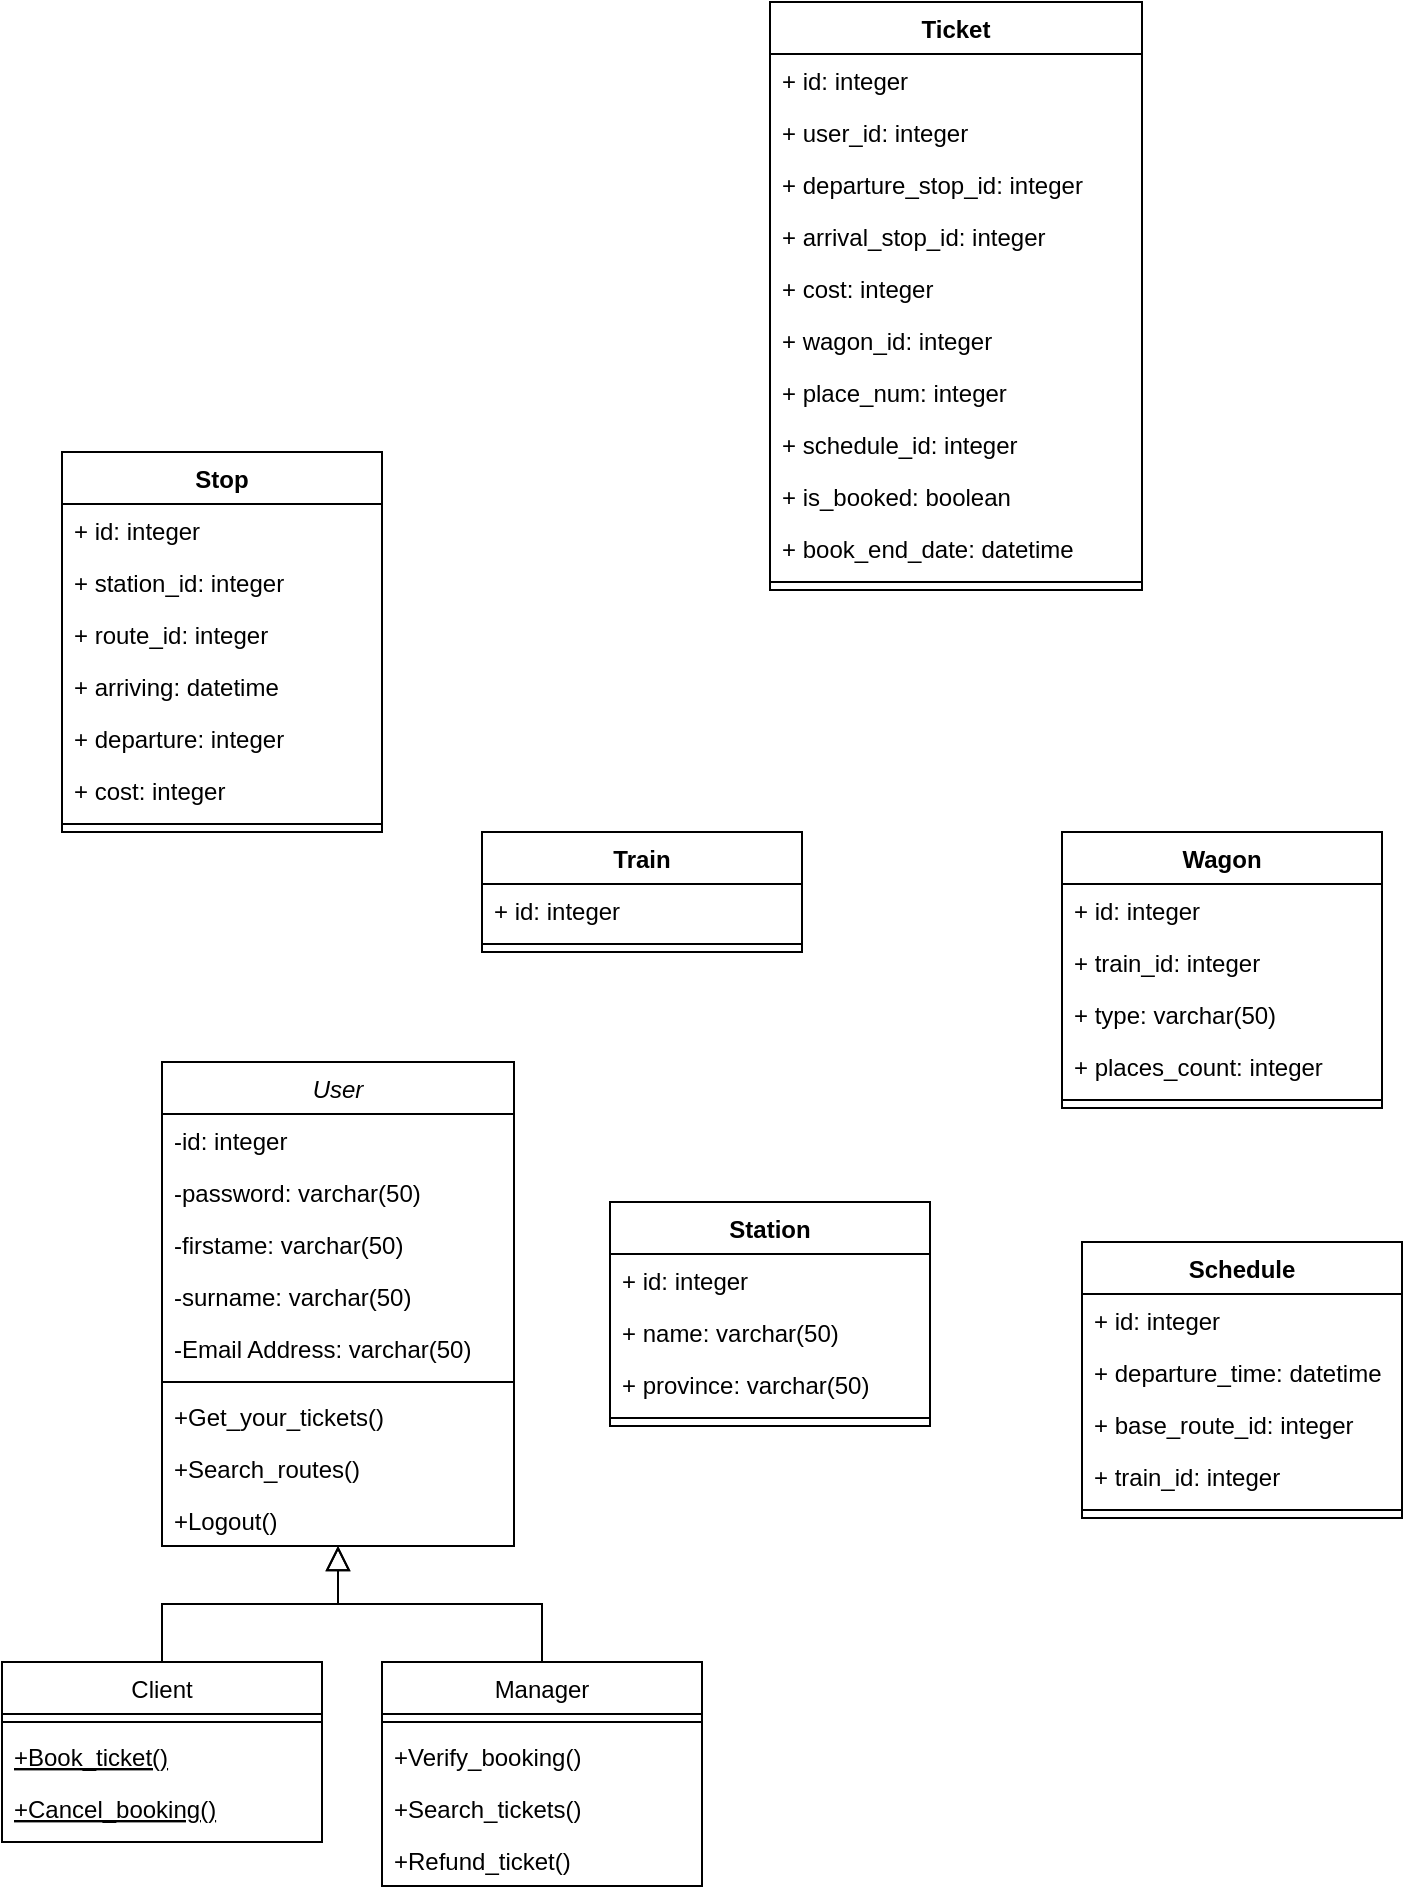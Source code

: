 <mxfile version="13.6.10" type="device"><diagram id="C5RBs43oDa-KdzZeNtuy" name="Page-1"><mxGraphModel dx="1422" dy="763" grid="1" gridSize="10" guides="1" tooltips="1" connect="1" arrows="1" fold="1" page="1" pageScale="1" pageWidth="827" pageHeight="1169" math="0" shadow="0"><root><mxCell id="WIyWlLk6GJQsqaUBKTNV-0"/><mxCell id="WIyWlLk6GJQsqaUBKTNV-1" parent="WIyWlLk6GJQsqaUBKTNV-0"/><mxCell id="zkfFHV4jXpPFQw0GAbJ--12" value="" style="endArrow=block;endSize=10;endFill=0;shadow=0;strokeWidth=1;rounded=0;edgeStyle=elbowEdgeStyle;elbow=vertical;" parent="WIyWlLk6GJQsqaUBKTNV-1" source="zkfFHV4jXpPFQw0GAbJ--6" target="zkfFHV4jXpPFQw0GAbJ--0" edge="1"><mxGeometry width="160" relative="1" as="geometry"><mxPoint x="150" y="843" as="sourcePoint"/><mxPoint x="150" y="843" as="targetPoint"/></mxGeometry></mxCell><mxCell id="zkfFHV4jXpPFQw0GAbJ--16" value="" style="endArrow=block;endSize=10;endFill=0;shadow=0;strokeWidth=1;rounded=0;edgeStyle=elbowEdgeStyle;elbow=vertical;" parent="WIyWlLk6GJQsqaUBKTNV-1" source="zkfFHV4jXpPFQw0GAbJ--13" target="zkfFHV4jXpPFQw0GAbJ--0" edge="1"><mxGeometry width="160" relative="1" as="geometry"><mxPoint x="160" y="1013" as="sourcePoint"/><mxPoint x="260" y="911" as="targetPoint"/></mxGeometry></mxCell><mxCell id="zkfFHV4jXpPFQw0GAbJ--0" value="User" style="swimlane;fontStyle=2;align=center;verticalAlign=top;childLayout=stackLayout;horizontal=1;startSize=26;horizontalStack=0;resizeParent=1;resizeLast=0;collapsible=1;marginBottom=0;rounded=0;shadow=0;strokeWidth=1;" parent="WIyWlLk6GJQsqaUBKTNV-1" vertex="1"><mxGeometry x="110" y="700" width="176" height="242" as="geometry"><mxRectangle x="230" y="140" width="160" height="26" as="alternateBounds"/></mxGeometry></mxCell><mxCell id="zkfFHV4jXpPFQw0GAbJ--1" value="-id: integer" style="text;align=left;verticalAlign=top;spacingLeft=4;spacingRight=4;overflow=hidden;rotatable=0;points=[[0,0.5],[1,0.5]];portConstraint=eastwest;" parent="zkfFHV4jXpPFQw0GAbJ--0" vertex="1"><mxGeometry y="26" width="176" height="26" as="geometry"/></mxCell><mxCell id="xsKacpPjzX_wFyTm01su-1" value="-password: varchar(50)" style="text;align=left;verticalAlign=top;spacingLeft=4;spacingRight=4;overflow=hidden;rotatable=0;points=[[0,0.5],[1,0.5]];portConstraint=eastwest;" vertex="1" parent="zkfFHV4jXpPFQw0GAbJ--0"><mxGeometry y="52" width="176" height="26" as="geometry"/></mxCell><mxCell id="xsKacpPjzX_wFyTm01su-0" value="-firstame: varchar(50)" style="text;align=left;verticalAlign=top;spacingLeft=4;spacingRight=4;overflow=hidden;rotatable=0;points=[[0,0.5],[1,0.5]];portConstraint=eastwest;" vertex="1" parent="zkfFHV4jXpPFQw0GAbJ--0"><mxGeometry y="78" width="176" height="26" as="geometry"/></mxCell><mxCell id="zkfFHV4jXpPFQw0GAbJ--2" value="-surname: varchar(50)" style="text;align=left;verticalAlign=top;spacingLeft=4;spacingRight=4;overflow=hidden;rotatable=0;points=[[0,0.5],[1,0.5]];portConstraint=eastwest;rounded=0;shadow=0;html=0;" parent="zkfFHV4jXpPFQw0GAbJ--0" vertex="1"><mxGeometry y="104" width="176" height="26" as="geometry"/></mxCell><mxCell id="zkfFHV4jXpPFQw0GAbJ--3" value="-Email Address: varchar(50)" style="text;align=left;verticalAlign=top;spacingLeft=4;spacingRight=4;overflow=hidden;rotatable=0;points=[[0,0.5],[1,0.5]];portConstraint=eastwest;rounded=0;shadow=0;html=0;" parent="zkfFHV4jXpPFQw0GAbJ--0" vertex="1"><mxGeometry y="130" width="176" height="26" as="geometry"/></mxCell><mxCell id="zkfFHV4jXpPFQw0GAbJ--4" value="" style="line;html=1;strokeWidth=1;align=left;verticalAlign=middle;spacingTop=-1;spacingLeft=3;spacingRight=3;rotatable=0;labelPosition=right;points=[];portConstraint=eastwest;" parent="zkfFHV4jXpPFQw0GAbJ--0" vertex="1"><mxGeometry y="156" width="176" height="8" as="geometry"/></mxCell><mxCell id="zkfFHV4jXpPFQw0GAbJ--5" value="+Get_your_tickets()" style="text;align=left;verticalAlign=top;spacingLeft=4;spacingRight=4;overflow=hidden;rotatable=0;points=[[0,0.5],[1,0.5]];portConstraint=eastwest;" parent="zkfFHV4jXpPFQw0GAbJ--0" vertex="1"><mxGeometry y="164" width="176" height="26" as="geometry"/></mxCell><mxCell id="xsKacpPjzX_wFyTm01su-3" value="+Search_routes()" style="text;align=left;verticalAlign=top;spacingLeft=4;spacingRight=4;overflow=hidden;rotatable=0;points=[[0,0.5],[1,0.5]];portConstraint=eastwest;" vertex="1" parent="zkfFHV4jXpPFQw0GAbJ--0"><mxGeometry y="190" width="176" height="26" as="geometry"/></mxCell><mxCell id="xsKacpPjzX_wFyTm01su-2" value="+Logout()" style="text;align=left;verticalAlign=top;spacingLeft=4;spacingRight=4;overflow=hidden;rotatable=0;points=[[0,0.5],[1,0.5]];portConstraint=eastwest;" vertex="1" parent="zkfFHV4jXpPFQw0GAbJ--0"><mxGeometry y="216" width="176" height="26" as="geometry"/></mxCell><mxCell id="xsKacpPjzX_wFyTm01su-45" value="Ticket" style="swimlane;fontStyle=1;align=center;verticalAlign=top;childLayout=stackLayout;horizontal=1;startSize=26;horizontalStack=0;resizeParent=1;resizeParentMax=0;resizeLast=0;collapsible=1;marginBottom=0;" vertex="1" parent="WIyWlLk6GJQsqaUBKTNV-1"><mxGeometry x="414" y="170" width="186" height="294" as="geometry"/></mxCell><mxCell id="xsKacpPjzX_wFyTm01su-46" value="+ id: integer" style="text;strokeColor=none;fillColor=none;align=left;verticalAlign=top;spacingLeft=4;spacingRight=4;overflow=hidden;rotatable=0;points=[[0,0.5],[1,0.5]];portConstraint=eastwest;" vertex="1" parent="xsKacpPjzX_wFyTm01su-45"><mxGeometry y="26" width="186" height="26" as="geometry"/></mxCell><mxCell id="xsKacpPjzX_wFyTm01su-49" value="+ user_id: integer" style="text;strokeColor=none;fillColor=none;align=left;verticalAlign=top;spacingLeft=4;spacingRight=4;overflow=hidden;rotatable=0;points=[[0,0.5],[1,0.5]];portConstraint=eastwest;" vertex="1" parent="xsKacpPjzX_wFyTm01su-45"><mxGeometry y="52" width="186" height="26" as="geometry"/></mxCell><mxCell id="xsKacpPjzX_wFyTm01su-50" value="+ departure_stop_id: integer" style="text;strokeColor=none;fillColor=none;align=left;verticalAlign=top;spacingLeft=4;spacingRight=4;overflow=hidden;rotatable=0;points=[[0,0.5],[1,0.5]];portConstraint=eastwest;" vertex="1" parent="xsKacpPjzX_wFyTm01su-45"><mxGeometry y="78" width="186" height="26" as="geometry"/></mxCell><mxCell id="xsKacpPjzX_wFyTm01su-51" value="+ arrival_stop_id: integer" style="text;strokeColor=none;fillColor=none;align=left;verticalAlign=top;spacingLeft=4;spacingRight=4;overflow=hidden;rotatable=0;points=[[0,0.5],[1,0.5]];portConstraint=eastwest;" vertex="1" parent="xsKacpPjzX_wFyTm01su-45"><mxGeometry y="104" width="186" height="26" as="geometry"/></mxCell><mxCell id="xsKacpPjzX_wFyTm01su-52" value="+ cost: integer" style="text;strokeColor=none;fillColor=none;align=left;verticalAlign=top;spacingLeft=4;spacingRight=4;overflow=hidden;rotatable=0;points=[[0,0.5],[1,0.5]];portConstraint=eastwest;" vertex="1" parent="xsKacpPjzX_wFyTm01su-45"><mxGeometry y="130" width="186" height="26" as="geometry"/></mxCell><mxCell id="xsKacpPjzX_wFyTm01su-53" value="+ wagon_id: integer" style="text;strokeColor=none;fillColor=none;align=left;verticalAlign=top;spacingLeft=4;spacingRight=4;overflow=hidden;rotatable=0;points=[[0,0.5],[1,0.5]];portConstraint=eastwest;" vertex="1" parent="xsKacpPjzX_wFyTm01su-45"><mxGeometry y="156" width="186" height="26" as="geometry"/></mxCell><mxCell id="xsKacpPjzX_wFyTm01su-54" value="+ place_num: integer" style="text;strokeColor=none;fillColor=none;align=left;verticalAlign=top;spacingLeft=4;spacingRight=4;overflow=hidden;rotatable=0;points=[[0,0.5],[1,0.5]];portConstraint=eastwest;" vertex="1" parent="xsKacpPjzX_wFyTm01su-45"><mxGeometry y="182" width="186" height="26" as="geometry"/></mxCell><mxCell id="xsKacpPjzX_wFyTm01su-55" value="+ schedule_id: integer" style="text;strokeColor=none;fillColor=none;align=left;verticalAlign=top;spacingLeft=4;spacingRight=4;overflow=hidden;rotatable=0;points=[[0,0.5],[1,0.5]];portConstraint=eastwest;" vertex="1" parent="xsKacpPjzX_wFyTm01su-45"><mxGeometry y="208" width="186" height="26" as="geometry"/></mxCell><mxCell id="xsKacpPjzX_wFyTm01su-56" value="+ is_booked: boolean" style="text;strokeColor=none;fillColor=none;align=left;verticalAlign=top;spacingLeft=4;spacingRight=4;overflow=hidden;rotatable=0;points=[[0,0.5],[1,0.5]];portConstraint=eastwest;" vertex="1" parent="xsKacpPjzX_wFyTm01su-45"><mxGeometry y="234" width="186" height="26" as="geometry"/></mxCell><mxCell id="xsKacpPjzX_wFyTm01su-57" value="+ book_end_date: datetime" style="text;strokeColor=none;fillColor=none;align=left;verticalAlign=top;spacingLeft=4;spacingRight=4;overflow=hidden;rotatable=0;points=[[0,0.5],[1,0.5]];portConstraint=eastwest;" vertex="1" parent="xsKacpPjzX_wFyTm01su-45"><mxGeometry y="260" width="186" height="26" as="geometry"/></mxCell><mxCell id="xsKacpPjzX_wFyTm01su-47" value="" style="line;strokeWidth=1;fillColor=none;align=left;verticalAlign=middle;spacingTop=-1;spacingLeft=3;spacingRight=3;rotatable=0;labelPosition=right;points=[];portConstraint=eastwest;" vertex="1" parent="xsKacpPjzX_wFyTm01su-45"><mxGeometry y="286" width="186" height="8" as="geometry"/></mxCell><mxCell id="zkfFHV4jXpPFQw0GAbJ--6" value="Client" style="swimlane;fontStyle=0;align=center;verticalAlign=top;childLayout=stackLayout;horizontal=1;startSize=26;horizontalStack=0;resizeParent=1;resizeLast=0;collapsible=1;marginBottom=0;rounded=0;shadow=0;strokeWidth=1;" parent="WIyWlLk6GJQsqaUBKTNV-1" vertex="1"><mxGeometry x="30" y="1000" width="160" height="90" as="geometry"><mxRectangle x="130" y="380" width="160" height="26" as="alternateBounds"/></mxGeometry></mxCell><mxCell id="zkfFHV4jXpPFQw0GAbJ--9" value="" style="line;html=1;strokeWidth=1;align=left;verticalAlign=middle;spacingTop=-1;spacingLeft=3;spacingRight=3;rotatable=0;labelPosition=right;points=[];portConstraint=eastwest;" parent="zkfFHV4jXpPFQw0GAbJ--6" vertex="1"><mxGeometry y="26" width="160" height="8" as="geometry"/></mxCell><mxCell id="xsKacpPjzX_wFyTm01su-9" value="+Book_ticket()" style="text;align=left;verticalAlign=top;spacingLeft=4;spacingRight=4;overflow=hidden;rotatable=0;points=[[0,0.5],[1,0.5]];portConstraint=eastwest;fontStyle=4" vertex="1" parent="zkfFHV4jXpPFQw0GAbJ--6"><mxGeometry y="34" width="160" height="26" as="geometry"/></mxCell><mxCell id="zkfFHV4jXpPFQw0GAbJ--10" value="+Cancel_booking()" style="text;align=left;verticalAlign=top;spacingLeft=4;spacingRight=4;overflow=hidden;rotatable=0;points=[[0,0.5],[1,0.5]];portConstraint=eastwest;fontStyle=4" parent="zkfFHV4jXpPFQw0GAbJ--6" vertex="1"><mxGeometry y="60" width="160" height="26" as="geometry"/></mxCell><mxCell id="zkfFHV4jXpPFQw0GAbJ--13" value="Manager" style="swimlane;fontStyle=0;align=center;verticalAlign=top;childLayout=stackLayout;horizontal=1;startSize=26;horizontalStack=0;resizeParent=1;resizeLast=0;collapsible=1;marginBottom=0;rounded=0;shadow=0;strokeWidth=1;" parent="WIyWlLk6GJQsqaUBKTNV-1" vertex="1"><mxGeometry x="220" y="1000" width="160" height="112" as="geometry"><mxRectangle x="340" y="380" width="170" height="26" as="alternateBounds"/></mxGeometry></mxCell><mxCell id="zkfFHV4jXpPFQw0GAbJ--15" value="" style="line;html=1;strokeWidth=1;align=left;verticalAlign=middle;spacingTop=-1;spacingLeft=3;spacingRight=3;rotatable=0;labelPosition=right;points=[];portConstraint=eastwest;" parent="zkfFHV4jXpPFQw0GAbJ--13" vertex="1"><mxGeometry y="26" width="160" height="8" as="geometry"/></mxCell><mxCell id="zkfFHV4jXpPFQw0GAbJ--11" value="+Verify_booking()" style="text;align=left;verticalAlign=top;spacingLeft=4;spacingRight=4;overflow=hidden;rotatable=0;points=[[0,0.5],[1,0.5]];portConstraint=eastwest;" parent="zkfFHV4jXpPFQw0GAbJ--13" vertex="1"><mxGeometry y="34" width="160" height="26" as="geometry"/></mxCell><mxCell id="xsKacpPjzX_wFyTm01su-11" value="+Search_tickets()" style="text;align=left;verticalAlign=top;spacingLeft=4;spacingRight=4;overflow=hidden;rotatable=0;points=[[0,0.5],[1,0.5]];portConstraint=eastwest;" vertex="1" parent="zkfFHV4jXpPFQw0GAbJ--13"><mxGeometry y="60" width="160" height="26" as="geometry"/></mxCell><mxCell id="xsKacpPjzX_wFyTm01su-10" value="+Refund_ticket()" style="text;align=left;verticalAlign=top;spacingLeft=4;spacingRight=4;overflow=hidden;rotatable=0;points=[[0,0.5],[1,0.5]];portConstraint=eastwest;" vertex="1" parent="zkfFHV4jXpPFQw0GAbJ--13"><mxGeometry y="86" width="160" height="26" as="geometry"/></mxCell><mxCell id="xsKacpPjzX_wFyTm01su-12" value="Station" style="swimlane;fontStyle=1;align=center;verticalAlign=top;childLayout=stackLayout;horizontal=1;startSize=26;horizontalStack=0;resizeParent=1;resizeParentMax=0;resizeLast=0;collapsible=1;marginBottom=0;" vertex="1" parent="WIyWlLk6GJQsqaUBKTNV-1"><mxGeometry x="334" y="770" width="160" height="112" as="geometry"/></mxCell><mxCell id="xsKacpPjzX_wFyTm01su-13" value="+ id: integer" style="text;strokeColor=none;fillColor=none;align=left;verticalAlign=top;spacingLeft=4;spacingRight=4;overflow=hidden;rotatable=0;points=[[0,0.5],[1,0.5]];portConstraint=eastwest;" vertex="1" parent="xsKacpPjzX_wFyTm01su-12"><mxGeometry y="26" width="160" height="26" as="geometry"/></mxCell><mxCell id="xsKacpPjzX_wFyTm01su-16" value="+ name: varchar(50)" style="text;strokeColor=none;fillColor=none;align=left;verticalAlign=top;spacingLeft=4;spacingRight=4;overflow=hidden;rotatable=0;points=[[0,0.5],[1,0.5]];portConstraint=eastwest;" vertex="1" parent="xsKacpPjzX_wFyTm01su-12"><mxGeometry y="52" width="160" height="26" as="geometry"/></mxCell><mxCell id="xsKacpPjzX_wFyTm01su-17" value="+ province: varchar(50)" style="text;strokeColor=none;fillColor=none;align=left;verticalAlign=top;spacingLeft=4;spacingRight=4;overflow=hidden;rotatable=0;points=[[0,0.5],[1,0.5]];portConstraint=eastwest;" vertex="1" parent="xsKacpPjzX_wFyTm01su-12"><mxGeometry y="78" width="160" height="26" as="geometry"/></mxCell><mxCell id="xsKacpPjzX_wFyTm01su-14" value="" style="line;strokeWidth=1;fillColor=none;align=left;verticalAlign=middle;spacingTop=-1;spacingLeft=3;spacingRight=3;rotatable=0;labelPosition=right;points=[];portConstraint=eastwest;" vertex="1" parent="xsKacpPjzX_wFyTm01su-12"><mxGeometry y="104" width="160" height="8" as="geometry"/></mxCell><mxCell id="xsKacpPjzX_wFyTm01su-18" value="Schedule" style="swimlane;fontStyle=1;align=center;verticalAlign=top;childLayout=stackLayout;horizontal=1;startSize=26;horizontalStack=0;resizeParent=1;resizeParentMax=0;resizeLast=0;collapsible=1;marginBottom=0;" vertex="1" parent="WIyWlLk6GJQsqaUBKTNV-1"><mxGeometry x="570" y="790" width="160" height="138" as="geometry"/></mxCell><mxCell id="xsKacpPjzX_wFyTm01su-19" value="+ id: integer" style="text;strokeColor=none;fillColor=none;align=left;verticalAlign=top;spacingLeft=4;spacingRight=4;overflow=hidden;rotatable=0;points=[[0,0.5],[1,0.5]];portConstraint=eastwest;" vertex="1" parent="xsKacpPjzX_wFyTm01su-18"><mxGeometry y="26" width="160" height="26" as="geometry"/></mxCell><mxCell id="xsKacpPjzX_wFyTm01su-22" value="+ departure_time: datetime" style="text;strokeColor=none;fillColor=none;align=left;verticalAlign=top;spacingLeft=4;spacingRight=4;overflow=hidden;rotatable=0;points=[[0,0.5],[1,0.5]];portConstraint=eastwest;" vertex="1" parent="xsKacpPjzX_wFyTm01su-18"><mxGeometry y="52" width="160" height="26" as="geometry"/></mxCell><mxCell id="xsKacpPjzX_wFyTm01su-24" value="+ base_route_id: integer" style="text;strokeColor=none;fillColor=none;align=left;verticalAlign=top;spacingLeft=4;spacingRight=4;overflow=hidden;rotatable=0;points=[[0,0.5],[1,0.5]];portConstraint=eastwest;" vertex="1" parent="xsKacpPjzX_wFyTm01su-18"><mxGeometry y="78" width="160" height="26" as="geometry"/></mxCell><mxCell id="xsKacpPjzX_wFyTm01su-23" value="+ train_id: integer" style="text;strokeColor=none;fillColor=none;align=left;verticalAlign=top;spacingLeft=4;spacingRight=4;overflow=hidden;rotatable=0;points=[[0,0.5],[1,0.5]];portConstraint=eastwest;" vertex="1" parent="xsKacpPjzX_wFyTm01su-18"><mxGeometry y="104" width="160" height="26" as="geometry"/></mxCell><mxCell id="xsKacpPjzX_wFyTm01su-20" value="" style="line;strokeWidth=1;fillColor=none;align=left;verticalAlign=middle;spacingTop=-1;spacingLeft=3;spacingRight=3;rotatable=0;labelPosition=right;points=[];portConstraint=eastwest;" vertex="1" parent="xsKacpPjzX_wFyTm01su-18"><mxGeometry y="130" width="160" height="8" as="geometry"/></mxCell><mxCell id="xsKacpPjzX_wFyTm01su-25" value="Train" style="swimlane;fontStyle=1;align=center;verticalAlign=top;childLayout=stackLayout;horizontal=1;startSize=26;horizontalStack=0;resizeParent=1;resizeParentMax=0;resizeLast=0;collapsible=1;marginBottom=0;" vertex="1" parent="WIyWlLk6GJQsqaUBKTNV-1"><mxGeometry x="270" y="585" width="160" height="60" as="geometry"/></mxCell><mxCell id="xsKacpPjzX_wFyTm01su-26" value="+ id: integer" style="text;strokeColor=none;fillColor=none;align=left;verticalAlign=top;spacingLeft=4;spacingRight=4;overflow=hidden;rotatable=0;points=[[0,0.5],[1,0.5]];portConstraint=eastwest;" vertex="1" parent="xsKacpPjzX_wFyTm01su-25"><mxGeometry y="26" width="160" height="26" as="geometry"/></mxCell><mxCell id="xsKacpPjzX_wFyTm01su-27" value="" style="line;strokeWidth=1;fillColor=none;align=left;verticalAlign=middle;spacingTop=-1;spacingLeft=3;spacingRight=3;rotatable=0;labelPosition=right;points=[];portConstraint=eastwest;" vertex="1" parent="xsKacpPjzX_wFyTm01su-25"><mxGeometry y="52" width="160" height="8" as="geometry"/></mxCell><mxCell id="xsKacpPjzX_wFyTm01su-29" value="Wagon" style="swimlane;fontStyle=1;align=center;verticalAlign=top;childLayout=stackLayout;horizontal=1;startSize=26;horizontalStack=0;resizeParent=1;resizeParentMax=0;resizeLast=0;collapsible=1;marginBottom=0;" vertex="1" parent="WIyWlLk6GJQsqaUBKTNV-1"><mxGeometry x="560" y="585" width="160" height="138" as="geometry"/></mxCell><mxCell id="xsKacpPjzX_wFyTm01su-30" value="+ id: integer" style="text;strokeColor=none;fillColor=none;align=left;verticalAlign=top;spacingLeft=4;spacingRight=4;overflow=hidden;rotatable=0;points=[[0,0.5],[1,0.5]];portConstraint=eastwest;" vertex="1" parent="xsKacpPjzX_wFyTm01su-29"><mxGeometry y="26" width="160" height="26" as="geometry"/></mxCell><mxCell id="xsKacpPjzX_wFyTm01su-33" value="+ train_id: integer" style="text;strokeColor=none;fillColor=none;align=left;verticalAlign=top;spacingLeft=4;spacingRight=4;overflow=hidden;rotatable=0;points=[[0,0.5],[1,0.5]];portConstraint=eastwest;" vertex="1" parent="xsKacpPjzX_wFyTm01su-29"><mxGeometry y="52" width="160" height="26" as="geometry"/></mxCell><mxCell id="xsKacpPjzX_wFyTm01su-34" value="+ type: varchar(50)" style="text;strokeColor=none;fillColor=none;align=left;verticalAlign=top;spacingLeft=4;spacingRight=4;overflow=hidden;rotatable=0;points=[[0,0.5],[1,0.5]];portConstraint=eastwest;" vertex="1" parent="xsKacpPjzX_wFyTm01su-29"><mxGeometry y="78" width="160" height="26" as="geometry"/></mxCell><mxCell id="xsKacpPjzX_wFyTm01su-35" value="+ places_count: integer" style="text;strokeColor=none;fillColor=none;align=left;verticalAlign=top;spacingLeft=4;spacingRight=4;overflow=hidden;rotatable=0;points=[[0,0.5],[1,0.5]];portConstraint=eastwest;" vertex="1" parent="xsKacpPjzX_wFyTm01su-29"><mxGeometry y="104" width="160" height="26" as="geometry"/></mxCell><mxCell id="xsKacpPjzX_wFyTm01su-31" value="" style="line;strokeWidth=1;fillColor=none;align=left;verticalAlign=middle;spacingTop=-1;spacingLeft=3;spacingRight=3;rotatable=0;labelPosition=right;points=[];portConstraint=eastwest;" vertex="1" parent="xsKacpPjzX_wFyTm01su-29"><mxGeometry y="130" width="160" height="8" as="geometry"/></mxCell><mxCell id="xsKacpPjzX_wFyTm01su-36" value="Stop" style="swimlane;fontStyle=1;align=center;verticalAlign=top;childLayout=stackLayout;horizontal=1;startSize=26;horizontalStack=0;resizeParent=1;resizeParentMax=0;resizeLast=0;collapsible=1;marginBottom=0;" vertex="1" parent="WIyWlLk6GJQsqaUBKTNV-1"><mxGeometry x="60" y="395" width="160" height="190" as="geometry"/></mxCell><mxCell id="xsKacpPjzX_wFyTm01su-37" value="+ id: integer" style="text;strokeColor=none;fillColor=none;align=left;verticalAlign=top;spacingLeft=4;spacingRight=4;overflow=hidden;rotatable=0;points=[[0,0.5],[1,0.5]];portConstraint=eastwest;" vertex="1" parent="xsKacpPjzX_wFyTm01su-36"><mxGeometry y="26" width="160" height="26" as="geometry"/></mxCell><mxCell id="xsKacpPjzX_wFyTm01su-40" value="+ station_id: integer" style="text;strokeColor=none;fillColor=none;align=left;verticalAlign=top;spacingLeft=4;spacingRight=4;overflow=hidden;rotatable=0;points=[[0,0.5],[1,0.5]];portConstraint=eastwest;" vertex="1" parent="xsKacpPjzX_wFyTm01su-36"><mxGeometry y="52" width="160" height="26" as="geometry"/></mxCell><mxCell id="xsKacpPjzX_wFyTm01su-41" value="+ route_id: integer" style="text;strokeColor=none;fillColor=none;align=left;verticalAlign=top;spacingLeft=4;spacingRight=4;overflow=hidden;rotatable=0;points=[[0,0.5],[1,0.5]];portConstraint=eastwest;" vertex="1" parent="xsKacpPjzX_wFyTm01su-36"><mxGeometry y="78" width="160" height="26" as="geometry"/></mxCell><mxCell id="xsKacpPjzX_wFyTm01su-42" value="+ arriving: datetime" style="text;strokeColor=none;fillColor=none;align=left;verticalAlign=top;spacingLeft=4;spacingRight=4;overflow=hidden;rotatable=0;points=[[0,0.5],[1,0.5]];portConstraint=eastwest;" vertex="1" parent="xsKacpPjzX_wFyTm01su-36"><mxGeometry y="104" width="160" height="26" as="geometry"/></mxCell><mxCell id="xsKacpPjzX_wFyTm01su-43" value="+ departure: integer" style="text;strokeColor=none;fillColor=none;align=left;verticalAlign=top;spacingLeft=4;spacingRight=4;overflow=hidden;rotatable=0;points=[[0,0.5],[1,0.5]];portConstraint=eastwest;" vertex="1" parent="xsKacpPjzX_wFyTm01su-36"><mxGeometry y="130" width="160" height="26" as="geometry"/></mxCell><mxCell id="xsKacpPjzX_wFyTm01su-44" value="+ cost: integer" style="text;strokeColor=none;fillColor=none;align=left;verticalAlign=top;spacingLeft=4;spacingRight=4;overflow=hidden;rotatable=0;points=[[0,0.5],[1,0.5]];portConstraint=eastwest;" vertex="1" parent="xsKacpPjzX_wFyTm01su-36"><mxGeometry y="156" width="160" height="26" as="geometry"/></mxCell><mxCell id="xsKacpPjzX_wFyTm01su-38" value="" style="line;strokeWidth=1;fillColor=none;align=left;verticalAlign=middle;spacingTop=-1;spacingLeft=3;spacingRight=3;rotatable=0;labelPosition=right;points=[];portConstraint=eastwest;" vertex="1" parent="xsKacpPjzX_wFyTm01su-36"><mxGeometry y="182" width="160" height="8" as="geometry"/></mxCell></root></mxGraphModel></diagram></mxfile>